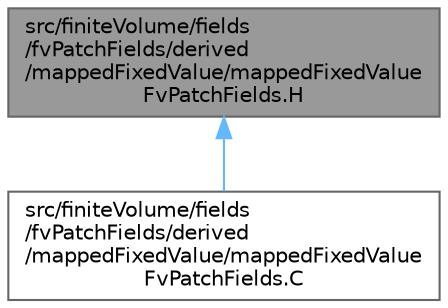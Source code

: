 digraph "src/finiteVolume/fields/fvPatchFields/derived/mappedFixedValue/mappedFixedValueFvPatchFields.H"
{
 // LATEX_PDF_SIZE
  bgcolor="transparent";
  edge [fontname=Helvetica,fontsize=10,labelfontname=Helvetica,labelfontsize=10];
  node [fontname=Helvetica,fontsize=10,shape=box,height=0.2,width=0.4];
  Node1 [id="Node000001",label="src/finiteVolume/fields\l/fvPatchFields/derived\l/mappedFixedValue/mappedFixedValue\lFvPatchFields.H",height=0.2,width=0.4,color="gray40", fillcolor="grey60", style="filled", fontcolor="black",tooltip=" "];
  Node1 -> Node2 [id="edge1_Node000001_Node000002",dir="back",color="steelblue1",style="solid",tooltip=" "];
  Node2 [id="Node000002",label="src/finiteVolume/fields\l/fvPatchFields/derived\l/mappedFixedValue/mappedFixedValue\lFvPatchFields.C",height=0.2,width=0.4,color="grey40", fillcolor="white", style="filled",URL="$mappedFixedValueFvPatchFields_8C.html",tooltip=" "];
}
